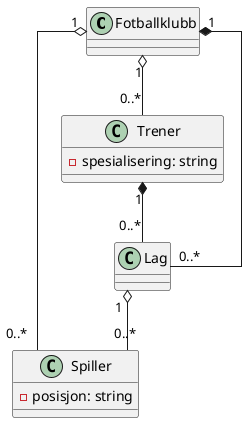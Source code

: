 @startuml fotball

skinparam linetype ortho

class Fotballklubb

class Spiller {
    -posisjon: string
}

class Trener {
    -spesialisering: string
}

class Lag


Fotballklubb "1" o-- "0..*" Spiller
Fotballklubb "1" o-- "0..*" Trener
Fotballklubb "1" *-- "0..*" Lag

Lag "1" o-- "0..*" Spiller
Trener "1" *-- "0..*" Lag

@enduml
